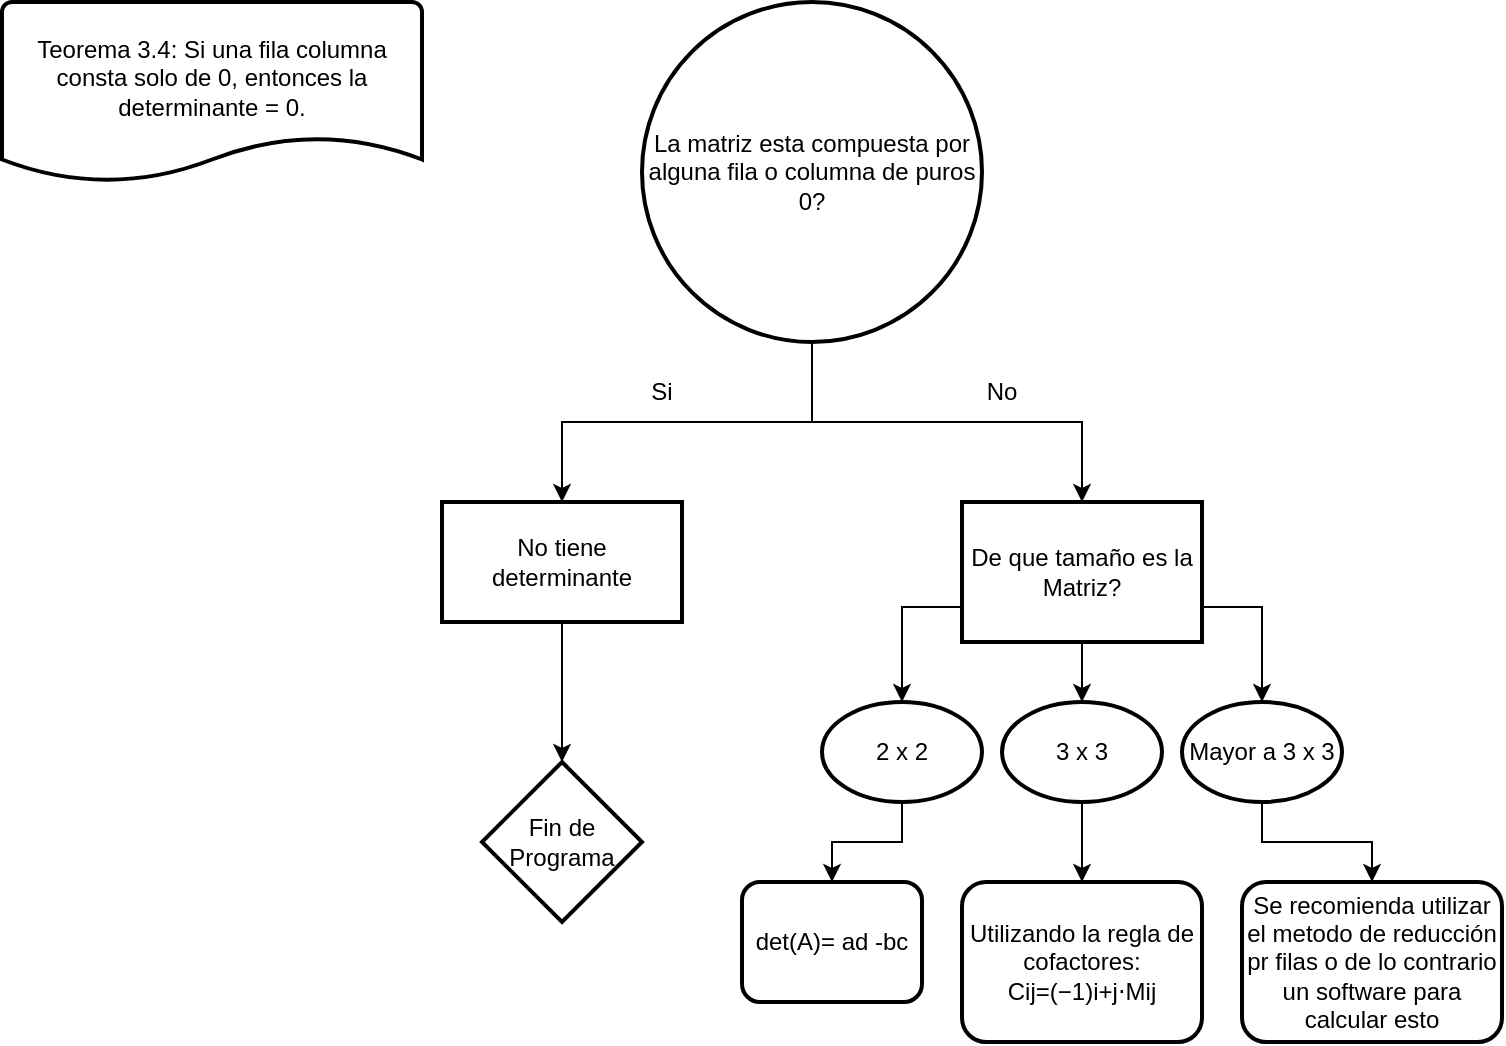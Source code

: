 <mxfile version="28.2.1">
  <diagram name="Page-1" id="RXUyxq7NaGjwqvBb0wF-">
    <mxGraphModel dx="830" dy="699" grid="1" gridSize="10" guides="1" tooltips="1" connect="1" arrows="1" fold="1" page="1" pageScale="1" pageWidth="850" pageHeight="1100" math="0" shadow="0">
      <root>
        <mxCell id="0" />
        <mxCell id="1" parent="0" />
        <mxCell id="Mr-eUzgzM4TDTqeKlGay-1" value="Teorema 3.4: Si una fila columna consta solo de 0, entonces la determinante = 0.&lt;div&gt;&lt;br&gt;&lt;/div&gt;" style="strokeWidth=2;html=1;shape=mxgraph.flowchart.document2;whiteSpace=wrap;size=0.25;" vertex="1" parent="1">
          <mxGeometry x="80" y="70" width="210" height="90" as="geometry" />
        </mxCell>
        <mxCell id="Mr-eUzgzM4TDTqeKlGay-12" value="" style="edgeStyle=orthogonalEdgeStyle;rounded=0;orthogonalLoop=1;jettySize=auto;html=1;" edge="1" parent="1" source="Mr-eUzgzM4TDTqeKlGay-2" target="Mr-eUzgzM4TDTqeKlGay-11">
          <mxGeometry relative="1" as="geometry" />
        </mxCell>
        <mxCell id="Mr-eUzgzM4TDTqeKlGay-17" value="" style="edgeStyle=orthogonalEdgeStyle;rounded=0;orthogonalLoop=1;jettySize=auto;html=1;" edge="1" parent="1" source="Mr-eUzgzM4TDTqeKlGay-2" target="Mr-eUzgzM4TDTqeKlGay-16">
          <mxGeometry relative="1" as="geometry" />
        </mxCell>
        <mxCell id="Mr-eUzgzM4TDTqeKlGay-2" value="La matriz esta compuesta por alguna fila o columna de puros 0?" style="strokeWidth=2;html=1;shape=mxgraph.flowchart.start_2;whiteSpace=wrap;" vertex="1" parent="1">
          <mxGeometry x="400" y="70" width="170" height="170" as="geometry" />
        </mxCell>
        <mxCell id="Mr-eUzgzM4TDTqeKlGay-21" value="" style="edgeStyle=orthogonalEdgeStyle;rounded=0;orthogonalLoop=1;jettySize=auto;html=1;" edge="1" parent="1" source="Mr-eUzgzM4TDTqeKlGay-11" target="Mr-eUzgzM4TDTqeKlGay-20">
          <mxGeometry relative="1" as="geometry" />
        </mxCell>
        <mxCell id="Mr-eUzgzM4TDTqeKlGay-11" value="No tiene determinante" style="whiteSpace=wrap;html=1;strokeWidth=2;" vertex="1" parent="1">
          <mxGeometry x="300" y="320" width="120" height="60" as="geometry" />
        </mxCell>
        <mxCell id="Mr-eUzgzM4TDTqeKlGay-26" value="" style="edgeStyle=orthogonalEdgeStyle;rounded=0;orthogonalLoop=1;jettySize=auto;html=1;" edge="1" parent="1" source="Mr-eUzgzM4TDTqeKlGay-16" target="Mr-eUzgzM4TDTqeKlGay-24">
          <mxGeometry relative="1" as="geometry" />
        </mxCell>
        <mxCell id="Mr-eUzgzM4TDTqeKlGay-16" value="De que tamaño es la Matriz?" style="whiteSpace=wrap;html=1;strokeWidth=2;" vertex="1" parent="1">
          <mxGeometry x="560" y="320" width="120" height="70" as="geometry" />
        </mxCell>
        <mxCell id="Mr-eUzgzM4TDTqeKlGay-18" value="Si" style="text;strokeColor=none;align=center;fillColor=none;html=1;verticalAlign=middle;whiteSpace=wrap;rounded=0;" vertex="1" parent="1">
          <mxGeometry x="380" y="250" width="60" height="30" as="geometry" />
        </mxCell>
        <mxCell id="Mr-eUzgzM4TDTqeKlGay-19" value="No" style="text;strokeColor=none;align=center;fillColor=none;html=1;verticalAlign=middle;whiteSpace=wrap;rounded=0;" vertex="1" parent="1">
          <mxGeometry x="550" y="250" width="60" height="30" as="geometry" />
        </mxCell>
        <mxCell id="Mr-eUzgzM4TDTqeKlGay-20" value="Fin de Programa" style="rhombus;whiteSpace=wrap;html=1;strokeWidth=2;" vertex="1" parent="1">
          <mxGeometry x="320" y="450" width="80" height="80" as="geometry" />
        </mxCell>
        <mxCell id="Mr-eUzgzM4TDTqeKlGay-30" value="" style="edgeStyle=orthogonalEdgeStyle;rounded=0;orthogonalLoop=1;jettySize=auto;html=1;" edge="1" parent="1" source="Mr-eUzgzM4TDTqeKlGay-22" target="Mr-eUzgzM4TDTqeKlGay-29">
          <mxGeometry relative="1" as="geometry" />
        </mxCell>
        <mxCell id="Mr-eUzgzM4TDTqeKlGay-22" value="2 x 2" style="strokeWidth=2;html=1;shape=mxgraph.flowchart.start_1;whiteSpace=wrap;" vertex="1" parent="1">
          <mxGeometry x="490" y="420" width="80" height="50" as="geometry" />
        </mxCell>
        <mxCell id="Mr-eUzgzM4TDTqeKlGay-23" style="edgeStyle=orthogonalEdgeStyle;rounded=0;orthogonalLoop=1;jettySize=auto;html=1;exitX=0;exitY=0.75;exitDx=0;exitDy=0;entryX=0.5;entryY=0;entryDx=0;entryDy=0;entryPerimeter=0;" edge="1" parent="1" source="Mr-eUzgzM4TDTqeKlGay-16" target="Mr-eUzgzM4TDTqeKlGay-22">
          <mxGeometry relative="1" as="geometry" />
        </mxCell>
        <mxCell id="Mr-eUzgzM4TDTqeKlGay-24" value="3 x 3" style="strokeWidth=2;html=1;shape=mxgraph.flowchart.start_1;whiteSpace=wrap;" vertex="1" parent="1">
          <mxGeometry x="580" y="420" width="80" height="50" as="geometry" />
        </mxCell>
        <mxCell id="Mr-eUzgzM4TDTqeKlGay-36" style="edgeStyle=orthogonalEdgeStyle;rounded=0;orthogonalLoop=1;jettySize=auto;html=1;exitX=0.5;exitY=1;exitDx=0;exitDy=0;exitPerimeter=0;entryX=0.5;entryY=0;entryDx=0;entryDy=0;" edge="1" parent="1" source="Mr-eUzgzM4TDTqeKlGay-25" target="Mr-eUzgzM4TDTqeKlGay-34">
          <mxGeometry relative="1" as="geometry" />
        </mxCell>
        <mxCell id="Mr-eUzgzM4TDTqeKlGay-25" value="Mayor a 3 x 3" style="strokeWidth=2;html=1;shape=mxgraph.flowchart.start_1;whiteSpace=wrap;" vertex="1" parent="1">
          <mxGeometry x="670" y="420" width="80" height="50" as="geometry" />
        </mxCell>
        <mxCell id="Mr-eUzgzM4TDTqeKlGay-28" style="edgeStyle=orthogonalEdgeStyle;rounded=0;orthogonalLoop=1;jettySize=auto;html=1;exitX=1;exitY=0.75;exitDx=0;exitDy=0;entryX=0.5;entryY=0;entryDx=0;entryDy=0;entryPerimeter=0;" edge="1" parent="1" source="Mr-eUzgzM4TDTqeKlGay-16" target="Mr-eUzgzM4TDTqeKlGay-25">
          <mxGeometry relative="1" as="geometry" />
        </mxCell>
        <mxCell id="Mr-eUzgzM4TDTqeKlGay-29" value="det(A)= ad -bc" style="rounded=1;whiteSpace=wrap;html=1;strokeWidth=2;" vertex="1" parent="1">
          <mxGeometry x="450" y="510" width="90" height="60" as="geometry" />
        </mxCell>
        <mxCell id="Mr-eUzgzM4TDTqeKlGay-33" value="Utilizando la regla de cofactores:&lt;div&gt;&lt;span style=&quot;text-align: start; caret-color: rgb(0, 0, 0); color: rgb(0, 0, 0);&quot; class=&quot;base&quot;&gt;&lt;span class=&quot;mord&quot;&gt;&lt;span class=&quot;mord mathnormal&quot;&gt;C&lt;/span&gt;&lt;span class=&quot;msupsub&quot;&gt;&lt;span class=&quot;vlist-t vlist-t2&quot;&gt;&lt;span class=&quot;vlist-r&quot;&gt;&lt;span class=&quot;vlist&quot;&gt;&lt;span class=&quot;pstrut&quot;&gt;&lt;/span&gt;&lt;span class=&quot;sizing reset-size6 size3 mtight&quot;&gt;&lt;span class=&quot;mord mtight&quot;&gt;&lt;span class=&quot;mord mathnormal mtight&quot;&gt;ij&lt;/span&gt;&lt;/span&gt;&lt;/span&gt;&lt;/span&gt;&lt;span class=&quot;vlist-s&quot;&gt;​&lt;/span&gt;&lt;/span&gt;&lt;span class=&quot;vlist-r&quot;&gt;&lt;span class=&quot;vlist&quot;&gt;&lt;/span&gt;&lt;/span&gt;&lt;/span&gt;&lt;/span&gt;&lt;/span&gt;&lt;span class=&quot;mspace&quot;&gt;&lt;/span&gt;&lt;span class=&quot;mrel&quot;&gt;=&lt;/span&gt;&lt;span class=&quot;mspace&quot;&gt;&lt;/span&gt;&lt;/span&gt;&lt;span style=&quot;text-align: start; caret-color: rgb(0, 0, 0); color: rgb(0, 0, 0);&quot; class=&quot;base&quot;&gt;&lt;span class=&quot;strut&quot;&gt;&lt;/span&gt;&lt;span class=&quot;mopen&quot;&gt;(&lt;/span&gt;&lt;span class=&quot;mord&quot;&gt;−&lt;/span&gt;&lt;span class=&quot;mord&quot;&gt;1&lt;/span&gt;&lt;span class=&quot;mclose&quot;&gt;&lt;span class=&quot;mclose&quot;&gt;)&lt;/span&gt;&lt;span class=&quot;msupsub&quot;&gt;&lt;span class=&quot;vlist-t&quot;&gt;&lt;span class=&quot;vlist-r&quot;&gt;&lt;span class=&quot;vlist&quot;&gt;&lt;span class=&quot;pstrut&quot;&gt;&lt;/span&gt;&lt;span class=&quot;sizing reset-size6 size3 mtight&quot;&gt;&lt;span class=&quot;mord mtight&quot;&gt;&lt;span class=&quot;mord mathnormal mtight&quot;&gt;i&lt;/span&gt;&lt;span class=&quot;mbin mtight&quot;&gt;+&lt;/span&gt;&lt;span class=&quot;mord mathnormal mtight&quot;&gt;j&lt;/span&gt;&lt;/span&gt;&lt;/span&gt;&lt;/span&gt;&lt;/span&gt;&lt;/span&gt;&lt;/span&gt;&lt;/span&gt;&lt;span class=&quot;mspace&quot;&gt;&lt;/span&gt;&lt;span class=&quot;mbin&quot;&gt;⋅&lt;/span&gt;&lt;span class=&quot;mspace&quot;&gt;&lt;/span&gt;&lt;/span&gt;&lt;span style=&quot;text-align: start; caret-color: rgb(0, 0, 0); color: rgb(0, 0, 0);&quot; class=&quot;base&quot;&gt;&lt;span class=&quot;strut&quot;&gt;&lt;/span&gt;&lt;span class=&quot;mord&quot;&gt;&lt;span class=&quot;mord mathnormal&quot;&gt;M&lt;/span&gt;&lt;span class=&quot;msupsub&quot;&gt;&lt;span class=&quot;vlist-t vlist-t2&quot;&gt;&lt;span class=&quot;vlist-r&quot;&gt;&lt;span class=&quot;vlist&quot;&gt;&lt;span class=&quot;pstrut&quot;&gt;&lt;/span&gt;&lt;span class=&quot;sizing reset-size6 size3 mtight&quot;&gt;&lt;span class=&quot;mord mtight&quot;&gt;&lt;span class=&quot;mord mathnormal mtight&quot;&gt;ij&lt;/span&gt;&lt;/span&gt;&lt;/span&gt;&lt;/span&gt;&lt;span class=&quot;vlist-s&quot;&gt;​&lt;/span&gt;&lt;/span&gt;&lt;span class=&quot;vlist-r&quot;&gt;&lt;span class=&quot;vlist&quot;&gt;&lt;/span&gt;&lt;/span&gt;&lt;/span&gt;&lt;/span&gt;&lt;/span&gt;&lt;/span&gt;&lt;br&gt;&lt;/div&gt;" style="rounded=1;whiteSpace=wrap;html=1;strokeWidth=2;" vertex="1" parent="1">
          <mxGeometry x="560" y="510" width="120" height="80" as="geometry" />
        </mxCell>
        <mxCell id="Mr-eUzgzM4TDTqeKlGay-34" value="Se recomienda utilizar el metodo de reducción pr filas o de lo contrario un software para calcular esto" style="rounded=1;whiteSpace=wrap;html=1;strokeWidth=2;" vertex="1" parent="1">
          <mxGeometry x="700" y="510" width="130" height="80" as="geometry" />
        </mxCell>
        <mxCell id="Mr-eUzgzM4TDTqeKlGay-35" style="edgeStyle=orthogonalEdgeStyle;rounded=0;orthogonalLoop=1;jettySize=auto;html=1;exitX=0.5;exitY=1;exitDx=0;exitDy=0;exitPerimeter=0;entryX=0.5;entryY=0;entryDx=0;entryDy=0;" edge="1" parent="1" source="Mr-eUzgzM4TDTqeKlGay-24" target="Mr-eUzgzM4TDTqeKlGay-33">
          <mxGeometry relative="1" as="geometry" />
        </mxCell>
      </root>
    </mxGraphModel>
  </diagram>
</mxfile>
